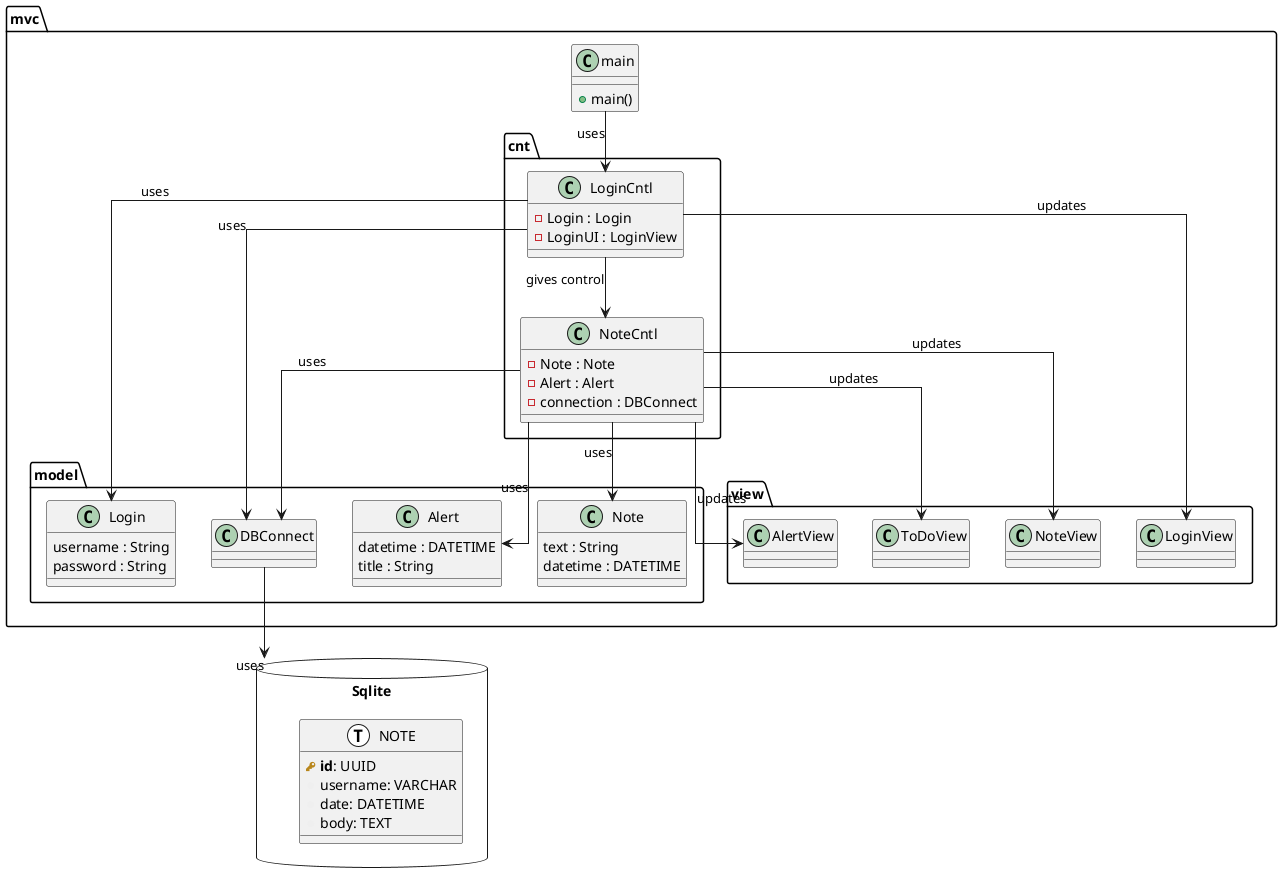 @startuml

package mvc {
	class main {
		+ main()
	} 
}

package mvc.cnt {
	class LoginCntl {
		- Login : Login
		- LoginUI : LoginView 
	}
	class NoteCntl {
		- Note : Note
		- Alert : Alert
		- connection : DBConnect
	}
}

package mvc.model {
	class Login {
		username : String
		password : String
	}
	class Note {
		text : String
		datetime : DATETIME
	}
	class Alert { 
		datetime : DATETIME
		title : String	
	}
	class DBConnect {

	}
}

package mvc.view {
	class LoginView
	class NoteView
	class ToDoView
	class AlertView
}

database "Sqlite" {
	!define primary_key(x) <b><color:#b8861b><&key></color> x</b>
	!define foreign_key(x) <color:#aaaaaa><&key></color> x
	!define column(x) <color:#efefef><&media-record></color> x
	!define table(x) entity x << (T, white) >>

	table( NOTE ) {
		primary_key( id ): UUID 
		column( username ): VARCHAR
		column( date ): DATETIME
		column( body ): TEXT
	}
}

skinparam linetype polyline 
skinparam linetype ortho

main --> LoginCntl : uses
LoginCntl --> Login : uses
LoginCntl --> LoginView : updates
LoginCntl --> DBConnect : uses 
LoginCntl --> NoteCntl : gives control
DBConnect --> Sqlite : uses

NoteCntl --> Note : uses
NoteCntl --> NoteView : updates
NoteCntl --> ToDoView : updates
NoteCntl --> AlertView : updates
NoteCntl --> DBConnect : uses
NoteCntl --> Alert : uses

@enduml
